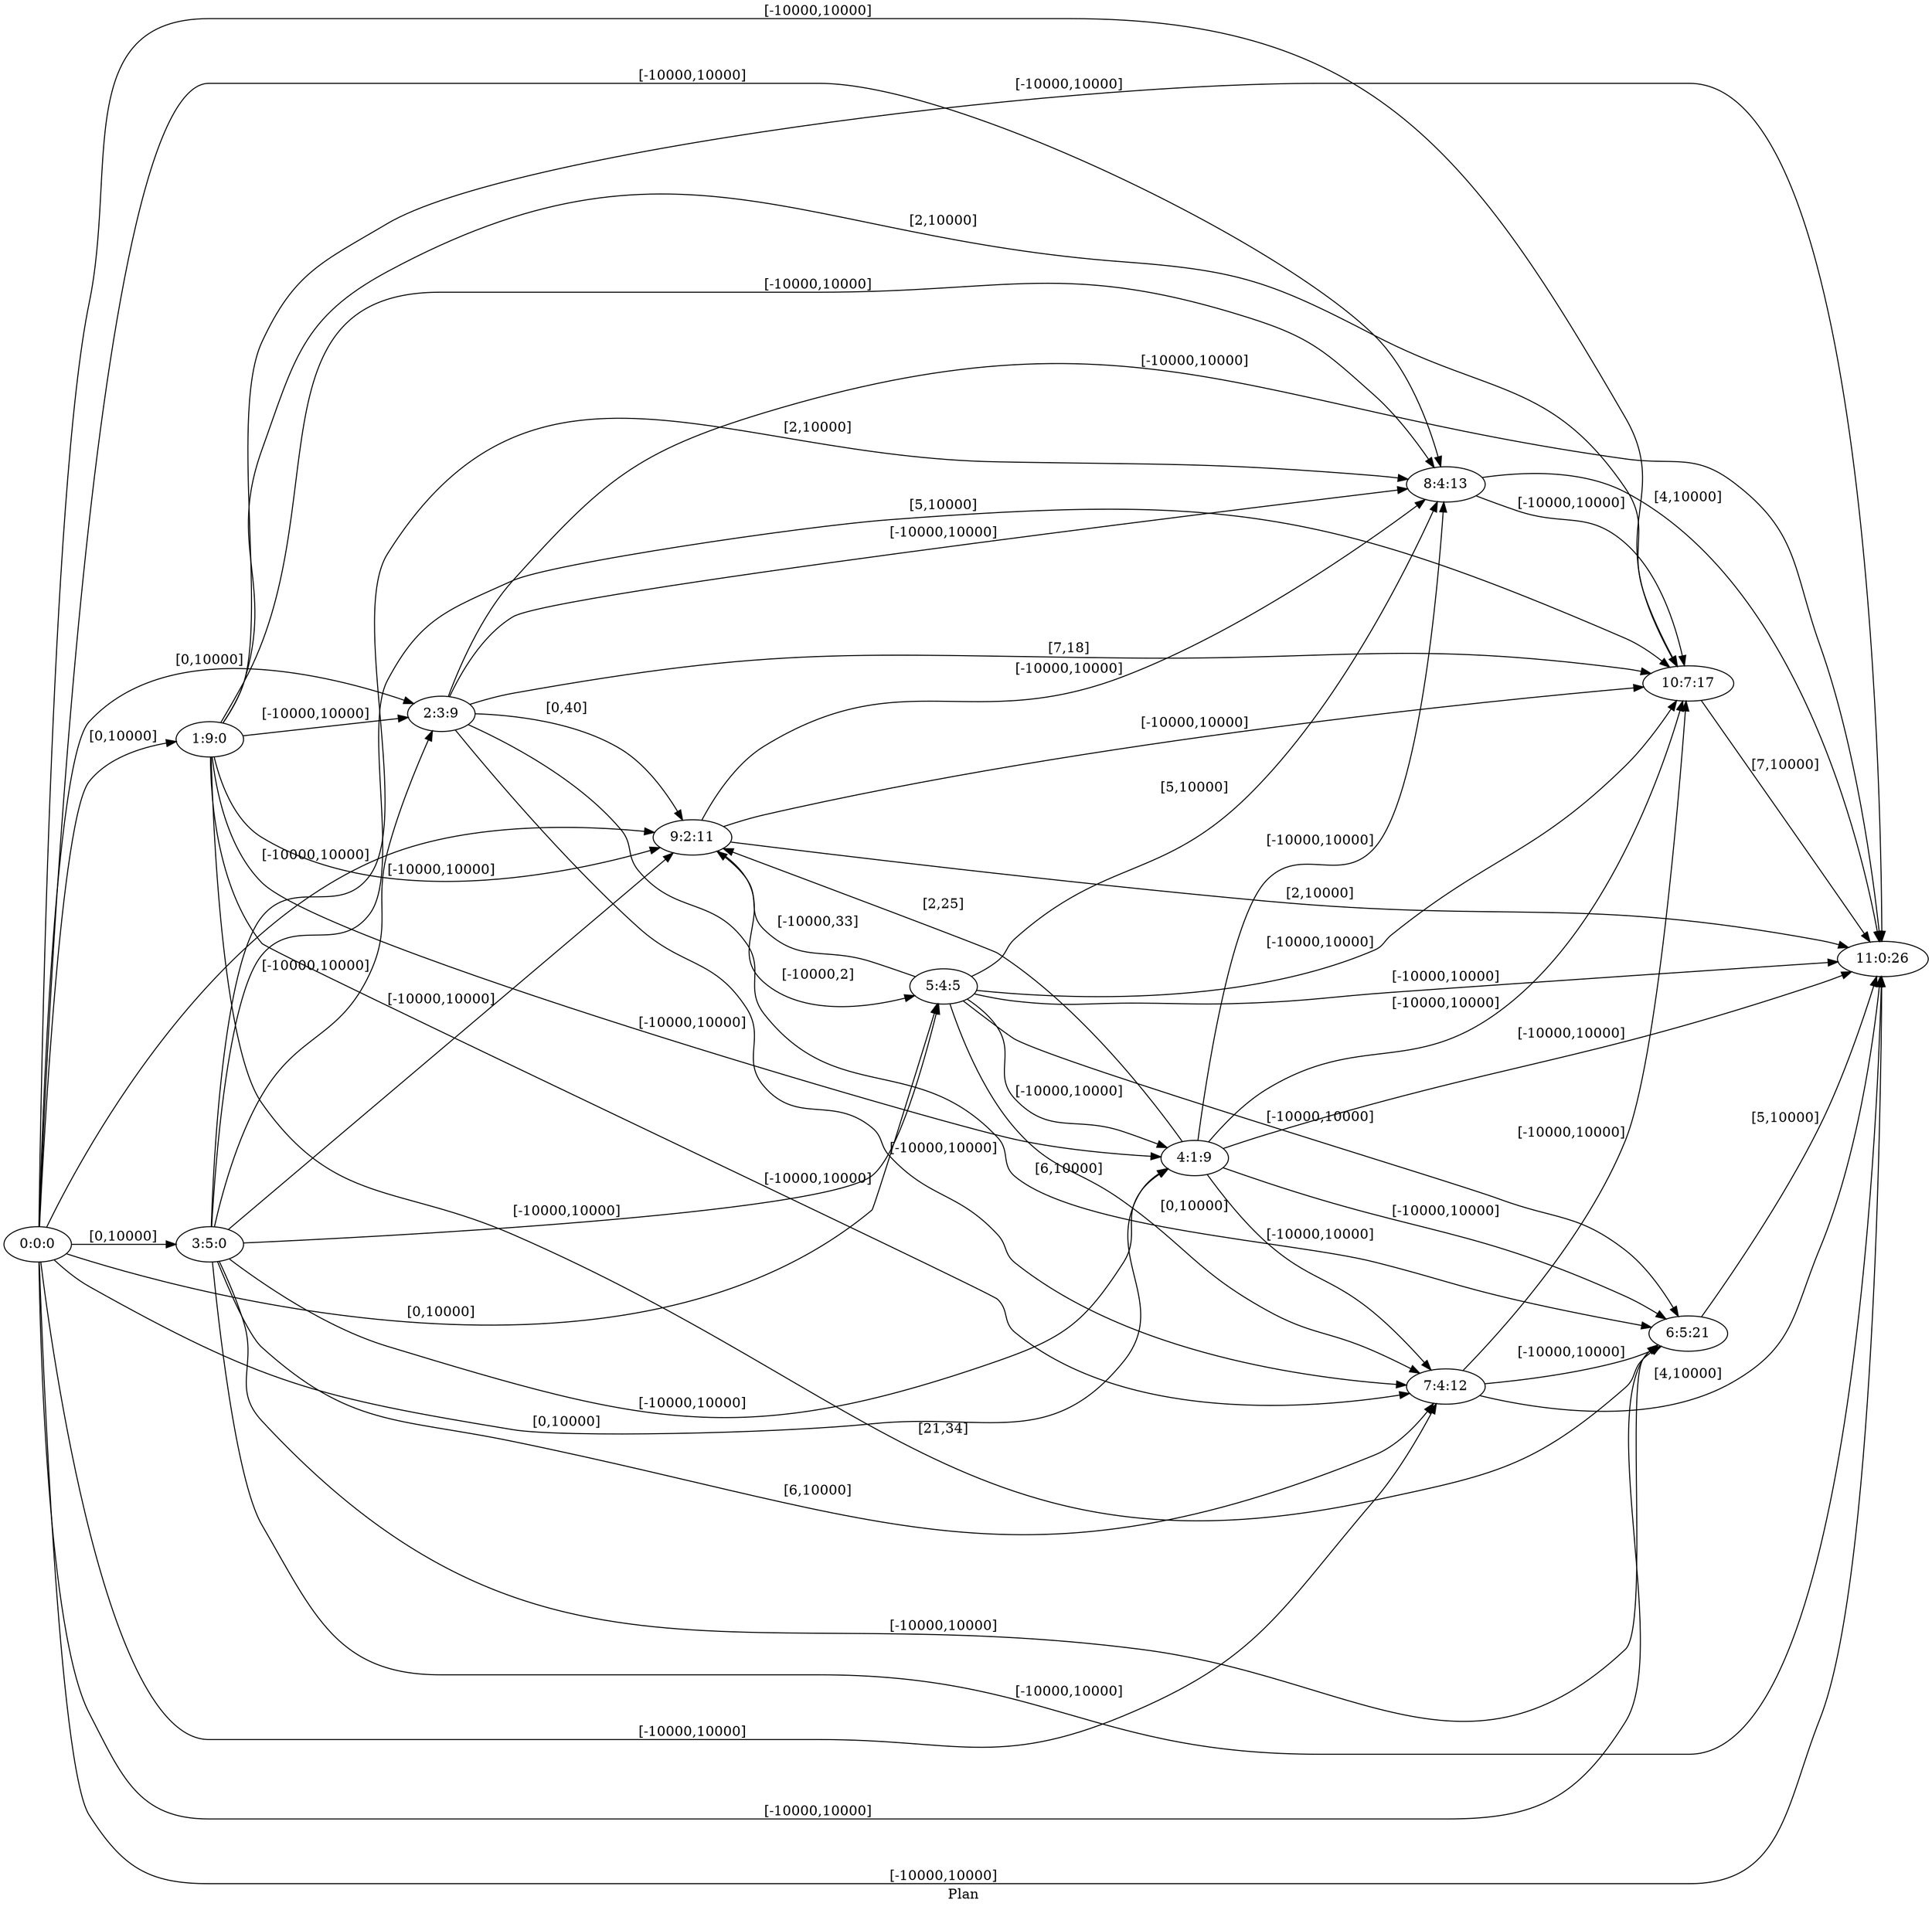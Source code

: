 digraph G {
 rankdir = LR;
 nodesep = .45; 
 size = 30;
label="Plan ";
 fldt = 0.47541;
"0:0:0"->"1:9:0"[ label = "[0,10000]"];
"0:0:0"->"2:3:9"[ label = "[0,10000]"];
"0:0:0"->"3:5:0"[ label = "[0,10000]"];
"0:0:0"->"4:1:9"[ label = "[0,10000]"];
"0:0:0"->"5:4:5"[ label = "[0,10000]"];
"0:0:0"->"6:5:21"[ label = "[-10000,10000]"];
"0:0:0"->"7:4:12"[ label = "[-10000,10000]"];
"0:0:0"->"8:4:13"[ label = "[-10000,10000]"];
"0:0:0"->"9:2:11"[ label = "[-10000,10000]"];
"0:0:0"->"10:7:17"[ label = "[-10000,10000]"];
"0:0:0"->"11:0:26"[ label = "[-10000,10000]"];
"1:9:0"->"2:3:9"[ label = "[-10000,10000]"];
"1:9:0"->"4:1:9"[ label = "[-10000,10000]"];
"1:9:0"->"6:5:21"[ label = "[21,34]"];
"1:9:0"->"7:4:12"[ label = "[-10000,10000]"];
"1:9:0"->"8:4:13"[ label = "[-10000,10000]"];
"1:9:0"->"9:2:11"[ label = "[-10000,10000]"];
"1:9:0"->"10:7:17"[ label = "[2,10000]"];
"1:9:0"->"11:0:26"[ label = "[-10000,10000]"];
"2:3:9"->"6:5:21"[ label = "[6,10000]"];
"2:3:9"->"7:4:12"[ label = "[-10000,10000]"];
"2:3:9"->"8:4:13"[ label = "[-10000,10000]"];
"2:3:9"->"9:2:11"[ label = "[0,40]"];
"2:3:9"->"10:7:17"[ label = "[7,18]"];
"2:3:9"->"11:0:26"[ label = "[-10000,10000]"];
"3:5:0"->"2:3:9"[ label = "[-10000,10000]"];
"3:5:0"->"4:1:9"[ label = "[-10000,10000]"];
"3:5:0"->"5:4:5"[ label = "[-10000,10000]"];
"3:5:0"->"6:5:21"[ label = "[-10000,10000]"];
"3:5:0"->"7:4:12"[ label = "[6,10000]"];
"3:5:0"->"8:4:13"[ label = "[2,10000]"];
"3:5:0"->"9:2:11"[ label = "[-10000,10000]"];
"3:5:0"->"10:7:17"[ label = "[5,10000]"];
"3:5:0"->"11:0:26"[ label = "[-10000,10000]"];
"4:1:9"->"6:5:21"[ label = "[-10000,10000]"];
"4:1:9"->"7:4:12"[ label = "[-10000,10000]"];
"4:1:9"->"8:4:13"[ label = "[-10000,10000]"];
"4:1:9"->"9:2:11"[ label = "[2,25]"];
"4:1:9"->"10:7:17"[ label = "[-10000,10000]"];
"4:1:9"->"11:0:26"[ label = "[-10000,10000]"];
"5:4:5"->"4:1:9"[ label = "[-10000,10000]"];
"5:4:5"->"6:5:21"[ label = "[-10000,10000]"];
"5:4:5"->"7:4:12"[ label = "[0,10000]"];
"5:4:5"->"8:4:13"[ label = "[5,10000]"];
"5:4:5"->"9:2:11"[ label = "[-10000,33]"];
"5:4:5"->"10:7:17"[ label = "[-10000,10000]"];
"5:4:5"->"11:0:26"[ label = "[-10000,10000]"];
"6:5:21"->"11:0:26"[ label = "[5,10000]"];
"7:4:12"->"6:5:21"[ label = "[-10000,10000]"];
"7:4:12"->"10:7:17"[ label = "[-10000,10000]"];
"7:4:12"->"11:0:26"[ label = "[4,10000]"];
"8:4:13"->"10:7:17"[ label = "[-10000,10000]"];
"8:4:13"->"11:0:26"[ label = "[4,10000]"];
"9:2:11"->"5:4:5"[ label = "[-10000,2]"];
"9:2:11"->"8:4:13"[ label = "[-10000,10000]"];
"9:2:11"->"10:7:17"[ label = "[-10000,10000]"];
"9:2:11"->"11:0:26"[ label = "[2,10000]"];
"10:7:17"->"11:0:26"[ label = "[7,10000]"];
}
